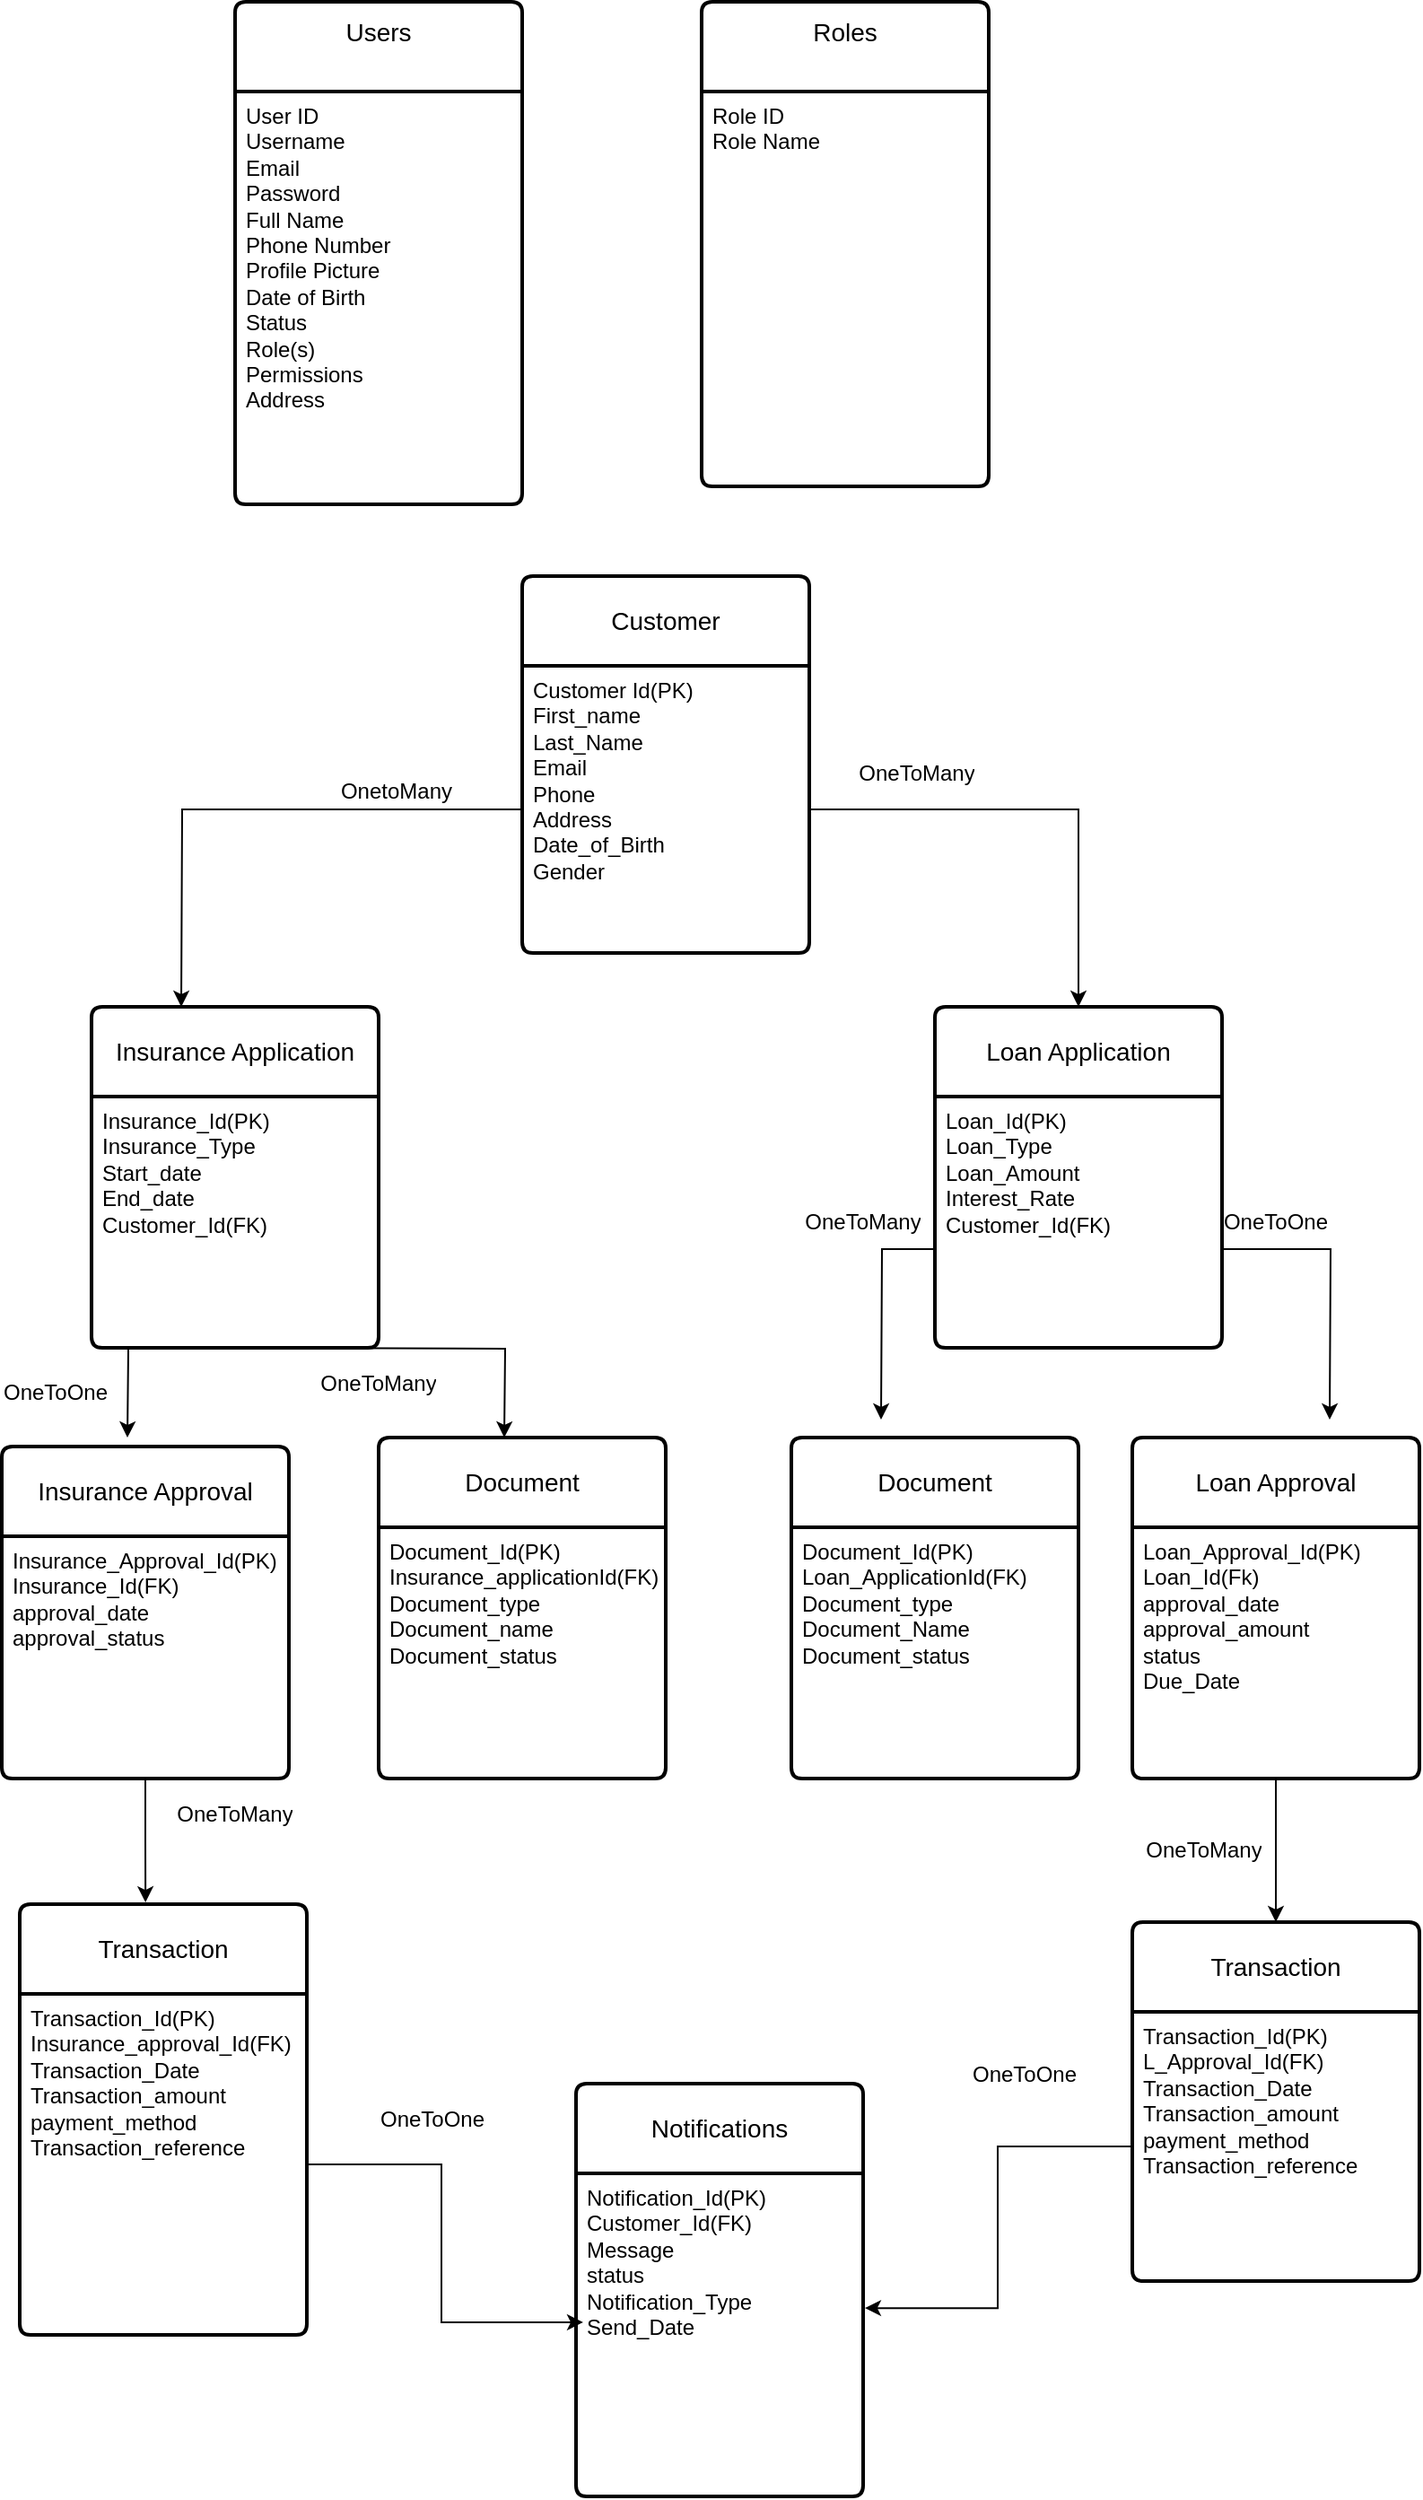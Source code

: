 <mxfile version="26.0.5">
  <diagram name="Page-1" id="lZM-yYQYriFztQueQset">
    <mxGraphModel dx="794" dy="1589" grid="1" gridSize="10" guides="1" tooltips="1" connect="1" arrows="1" fold="1" page="1" pageScale="1" pageWidth="827" pageHeight="1169" math="0" shadow="0">
      <root>
        <mxCell id="0" />
        <mxCell id="1" parent="0" />
        <mxCell id="xCYvF6q1Z4s7tQrL5I1I-10" value="Customer" style="swimlane;childLayout=stackLayout;horizontal=1;startSize=50;horizontalStack=0;rounded=1;fontSize=14;fontStyle=0;strokeWidth=2;resizeParent=0;resizeLast=1;shadow=0;dashed=0;align=center;arcSize=4;whiteSpace=wrap;html=1;" parent="1" vertex="1">
          <mxGeometry x="310" y="40" width="160" height="210" as="geometry" />
        </mxCell>
        <mxCell id="xCYvF6q1Z4s7tQrL5I1I-11" value="Customer Id(PK)&lt;div&gt;First_name&lt;br&gt;Last_Name&lt;br&gt;Email&lt;/div&gt;&lt;div&gt;Phone&lt;/div&gt;&lt;div&gt;Address&lt;/div&gt;&lt;div&gt;Date_of_Birth&lt;/div&gt;&lt;div&gt;Gender&lt;/div&gt;&lt;div&gt;&lt;br&gt;&lt;/div&gt;" style="align=left;strokeColor=none;fillColor=none;spacingLeft=4;fontSize=12;verticalAlign=top;resizable=0;rotatable=0;part=1;html=1;" parent="xCYvF6q1Z4s7tQrL5I1I-10" vertex="1">
          <mxGeometry y="50" width="160" height="160" as="geometry" />
        </mxCell>
        <mxCell id="xCYvF6q1Z4s7tQrL5I1I-14" value="Loan Application" style="swimlane;childLayout=stackLayout;horizontal=1;startSize=50;horizontalStack=0;rounded=1;fontSize=14;fontStyle=0;strokeWidth=2;resizeParent=0;resizeLast=1;shadow=0;dashed=0;align=center;arcSize=4;whiteSpace=wrap;html=1;" parent="1" vertex="1">
          <mxGeometry x="540" y="280" width="160" height="190" as="geometry" />
        </mxCell>
        <mxCell id="xCYvF6q1Z4s7tQrL5I1I-15" value="Loan_Id(PK)&lt;div&gt;Loan_Type&lt;/div&gt;&lt;div&gt;Loan_Amount&lt;/div&gt;&lt;div&gt;Interest_Rate&lt;/div&gt;&lt;div&gt;Customer_Id(FK)&lt;/div&gt;" style="align=left;strokeColor=none;fillColor=none;spacingLeft=4;fontSize=12;verticalAlign=top;resizable=0;rotatable=0;part=1;html=1;" parent="xCYvF6q1Z4s7tQrL5I1I-14" vertex="1">
          <mxGeometry y="50" width="160" height="170" as="geometry" />
        </mxCell>
        <UserObject label="%name% Text" placeholders="1" name="Variable" id="xCYvF6q1Z4s7tQrL5I1I-34">
          <mxCell style="text;html=1;strokeColor=none;fillColor=none;align=center;verticalAlign=middle;whiteSpace=wrap;overflow=hidden;" parent="xCYvF6q1Z4s7tQrL5I1I-14" vertex="1">
            <mxGeometry y="220" width="160" height="-30" as="geometry" />
          </mxCell>
        </UserObject>
        <UserObject label="OnetoMany" placeholders="1" name="Variable" id="xCYvF6q1Z4s7tQrL5I1I-31">
          <mxCell style="text;html=1;strokeColor=none;fillColor=none;align=center;verticalAlign=middle;whiteSpace=wrap;overflow=hidden;" parent="1" vertex="1">
            <mxGeometry x="200" y="150" width="80" height="20" as="geometry" />
          </mxCell>
        </UserObject>
        <mxCell id="xCYvF6q1Z4s7tQrL5I1I-37" value="" style="endArrow=classic;html=1;rounded=0;" parent="1" edge="1">
          <mxGeometry width="50" height="50" relative="1" as="geometry">
            <mxPoint x="120" y="250" as="sourcePoint" />
            <mxPoint x="120" y="250" as="targetPoint" />
          </mxGeometry>
        </mxCell>
        <mxCell id="xCYvF6q1Z4s7tQrL5I1I-67" value="Loan Approval" style="swimlane;childLayout=stackLayout;horizontal=1;startSize=50;horizontalStack=0;rounded=1;fontSize=14;fontStyle=0;strokeWidth=2;resizeParent=0;resizeLast=1;shadow=0;dashed=0;align=center;arcSize=4;whiteSpace=wrap;html=1;" parent="1" vertex="1">
          <mxGeometry x="650" y="520" width="160" height="190" as="geometry" />
        </mxCell>
        <mxCell id="xCYvF6q1Z4s7tQrL5I1I-68" value="Loan_Approval_Id(PK)&lt;div&gt;Loan_Id(Fk)&lt;/div&gt;&lt;div&gt;approval_date&lt;/div&gt;&lt;div&gt;approval_amount&lt;/div&gt;&lt;div&gt;status&lt;/div&gt;&lt;div&gt;Due_Date&lt;/div&gt;" style="align=left;strokeColor=none;fillColor=none;spacingLeft=4;fontSize=12;verticalAlign=top;resizable=0;rotatable=0;part=1;html=1;" parent="xCYvF6q1Z4s7tQrL5I1I-67" vertex="1">
          <mxGeometry y="50" width="160" height="140" as="geometry" />
        </mxCell>
        <UserObject label="OneToMany" placeholders="1" name="Variable" id="xCYvF6q1Z4s7tQrL5I1I-76">
          <mxCell style="text;html=1;strokeColor=none;fillColor=none;align=center;verticalAlign=middle;whiteSpace=wrap;overflow=hidden;" parent="1" vertex="1">
            <mxGeometry x="490" y="140" width="80" height="20" as="geometry" />
          </mxCell>
        </UserObject>
        <UserObject label="OneToOne" placeholders="1" name="Variable" id="xCYvF6q1Z4s7tQrL5I1I-77">
          <mxCell style="text;html=1;strokeColor=none;fillColor=none;align=center;verticalAlign=middle;whiteSpace=wrap;overflow=hidden;" parent="1" vertex="1">
            <mxGeometry x="690" y="390" width="80" height="20" as="geometry" />
          </mxCell>
        </UserObject>
        <mxCell id="xCYvF6q1Z4s7tQrL5I1I-79" value="Document" style="swimlane;childLayout=stackLayout;horizontal=1;startSize=50;horizontalStack=0;rounded=1;fontSize=14;fontStyle=0;strokeWidth=2;resizeParent=0;resizeLast=1;shadow=0;dashed=0;align=center;arcSize=4;whiteSpace=wrap;html=1;" parent="1" vertex="1">
          <mxGeometry x="460" y="520" width="160" height="190" as="geometry" />
        </mxCell>
        <mxCell id="xCYvF6q1Z4s7tQrL5I1I-80" value="Document_Id(PK)&lt;div&gt;Loan_ApplicationId(FK)&lt;/div&gt;&lt;div&gt;Document_type&lt;/div&gt;&lt;div&gt;Document_Name&lt;/div&gt;&lt;div&gt;Document_status&lt;/div&gt;&lt;div&gt;&lt;br&gt;&lt;/div&gt;" style="align=left;strokeColor=none;fillColor=none;spacingLeft=4;fontSize=12;verticalAlign=top;resizable=0;rotatable=0;part=1;html=1;" parent="xCYvF6q1Z4s7tQrL5I1I-79" vertex="1">
          <mxGeometry y="50" width="160" height="140" as="geometry" />
        </mxCell>
        <UserObject label="OneToMany" placeholders="1" name="Variable" id="xCYvF6q1Z4s7tQrL5I1I-82">
          <mxCell style="text;html=1;strokeColor=none;fillColor=none;align=center;verticalAlign=middle;whiteSpace=wrap;overflow=hidden;" parent="1" vertex="1">
            <mxGeometry x="460" y="390" width="80" height="20" as="geometry" />
          </mxCell>
        </UserObject>
        <mxCell id="xCYvF6q1Z4s7tQrL5I1I-93" value="Transaction" style="swimlane;childLayout=stackLayout;horizontal=1;startSize=50;horizontalStack=0;rounded=1;fontSize=14;fontStyle=0;strokeWidth=2;resizeParent=0;resizeLast=1;shadow=0;dashed=0;align=center;arcSize=4;whiteSpace=wrap;html=1;" parent="1" vertex="1">
          <mxGeometry x="650" y="790" width="160" height="200" as="geometry" />
        </mxCell>
        <mxCell id="xCYvF6q1Z4s7tQrL5I1I-94" value="Transaction_Id(PK)&lt;div&gt;L_Approval_Id(FK)&lt;/div&gt;&lt;div&gt;Transaction_Date&lt;/div&gt;&lt;div&gt;Transaction_amount&lt;/div&gt;&lt;div&gt;payment_method&lt;/div&gt;&lt;div&gt;Transaction_reference&lt;/div&gt;&lt;div&gt;&lt;br&gt;&lt;/div&gt;&lt;div&gt;&lt;br&gt;&lt;/div&gt;" style="align=left;strokeColor=none;fillColor=none;spacingLeft=4;fontSize=12;verticalAlign=top;resizable=0;rotatable=0;part=1;html=1;" parent="xCYvF6q1Z4s7tQrL5I1I-93" vertex="1">
          <mxGeometry y="50" width="160" height="150" as="geometry" />
        </mxCell>
        <mxCell id="xCYvF6q1Z4s7tQrL5I1I-109" style="edgeStyle=orthogonalEdgeStyle;rounded=0;orthogonalLoop=1;jettySize=auto;html=1;exitX=0.5;exitY=1;exitDx=0;exitDy=0;" parent="1" edge="1">
          <mxGeometry relative="1" as="geometry">
            <mxPoint x="120" y="470" as="sourcePoint" />
            <mxPoint x="90" y="520" as="targetPoint" />
          </mxGeometry>
        </mxCell>
        <mxCell id="xCYvF6q1Z4s7tQrL5I1I-128" style="edgeStyle=orthogonalEdgeStyle;rounded=0;orthogonalLoop=1;jettySize=auto;html=1;exitX=0.75;exitY=1;exitDx=0;exitDy=0;" parent="1" edge="1">
          <mxGeometry relative="1" as="geometry">
            <mxPoint x="160" y="470" as="sourcePoint" />
            <mxPoint x="300" y="520" as="targetPoint" />
          </mxGeometry>
        </mxCell>
        <mxCell id="xCYvF6q1Z4s7tQrL5I1I-118" style="edgeStyle=orthogonalEdgeStyle;rounded=0;orthogonalLoop=1;jettySize=auto;html=1;" parent="1" source="xCYvF6q1Z4s7tQrL5I1I-11" target="xCYvF6q1Z4s7tQrL5I1I-14" edge="1">
          <mxGeometry relative="1" as="geometry" />
        </mxCell>
        <mxCell id="xCYvF6q1Z4s7tQrL5I1I-120" style="edgeStyle=orthogonalEdgeStyle;rounded=0;orthogonalLoop=1;jettySize=auto;html=1;entryX=0.5;entryY=0;entryDx=0;entryDy=0;" parent="1" source="xCYvF6q1Z4s7tQrL5I1I-11" edge="1">
          <mxGeometry relative="1" as="geometry">
            <mxPoint x="120" y="280" as="targetPoint" />
          </mxGeometry>
        </mxCell>
        <mxCell id="xCYvF6q1Z4s7tQrL5I1I-126" style="edgeStyle=orthogonalEdgeStyle;rounded=0;orthogonalLoop=1;jettySize=auto;html=1;" parent="1" source="xCYvF6q1Z4s7tQrL5I1I-15" edge="1">
          <mxGeometry relative="1" as="geometry">
            <mxPoint x="760" y="510" as="targetPoint" />
          </mxGeometry>
        </mxCell>
        <mxCell id="xCYvF6q1Z4s7tQrL5I1I-127" style="edgeStyle=orthogonalEdgeStyle;rounded=0;orthogonalLoop=1;jettySize=auto;html=1;" parent="1" source="xCYvF6q1Z4s7tQrL5I1I-15" edge="1">
          <mxGeometry relative="1" as="geometry">
            <mxPoint x="510" y="510" as="targetPoint" />
          </mxGeometry>
        </mxCell>
        <UserObject label="OneToMany" placeholders="1" name="Variable" id="xCYvF6q1Z4s7tQrL5I1I-132">
          <mxCell style="text;html=1;strokeColor=none;fillColor=none;align=center;verticalAlign=middle;whiteSpace=wrap;overflow=hidden;" parent="1" vertex="1">
            <mxGeometry x="650" y="740" width="80" height="20" as="geometry" />
          </mxCell>
        </UserObject>
        <UserObject label="OneToMany" placeholders="1" name="Variable" id="xCYvF6q1Z4s7tQrL5I1I-133">
          <mxCell style="text;html=1;strokeColor=none;fillColor=none;align=center;verticalAlign=middle;whiteSpace=wrap;overflow=hidden;" parent="1" vertex="1">
            <mxGeometry x="190" y="480" width="80" height="20" as="geometry" />
          </mxCell>
        </UserObject>
        <UserObject label="OneToMany" placeholders="1" name="Variable" id="xCYvF6q1Z4s7tQrL5I1I-134">
          <mxCell style="text;html=1;strokeColor=none;fillColor=none;align=center;verticalAlign=middle;whiteSpace=wrap;overflow=hidden;" parent="1" vertex="1">
            <mxGeometry x="110" y="720" width="80" height="20" as="geometry" />
          </mxCell>
        </UserObject>
        <mxCell id="JjB-6R9gmHPUE7ohi-1O-2" value="Insurance Application" style="swimlane;childLayout=stackLayout;horizontal=1;startSize=50;horizontalStack=0;rounded=1;fontSize=14;fontStyle=0;strokeWidth=2;resizeParent=0;resizeLast=1;shadow=0;dashed=0;align=center;arcSize=4;whiteSpace=wrap;html=1;" vertex="1" parent="1">
          <mxGeometry x="70" y="280" width="160" height="190" as="geometry" />
        </mxCell>
        <mxCell id="JjB-6R9gmHPUE7ohi-1O-3" value="Insurance_Id(PK)&lt;div&gt;Insurance_Type&lt;/div&gt;&lt;div&gt;Start_date&lt;/div&gt;&lt;div&gt;End_date&lt;/div&gt;&lt;div&gt;Customer_Id(FK)&lt;/div&gt;&lt;div&gt;&lt;br&gt;&lt;/div&gt;" style="align=left;strokeColor=none;fillColor=none;spacingLeft=4;fontSize=12;verticalAlign=top;resizable=0;rotatable=0;part=1;html=1;" vertex="1" parent="JjB-6R9gmHPUE7ohi-1O-2">
          <mxGeometry y="50" width="160" height="140" as="geometry" />
        </mxCell>
        <mxCell id="JjB-6R9gmHPUE7ohi-1O-6" value="Document" style="swimlane;childLayout=stackLayout;horizontal=1;startSize=50;horizontalStack=0;rounded=1;fontSize=14;fontStyle=0;strokeWidth=2;resizeParent=0;resizeLast=1;shadow=0;dashed=0;align=center;arcSize=4;whiteSpace=wrap;html=1;" vertex="1" parent="1">
          <mxGeometry x="230" y="520" width="160" height="190" as="geometry" />
        </mxCell>
        <mxCell id="JjB-6R9gmHPUE7ohi-1O-7" value="Document_Id(PK)&lt;div&gt;Insurance_applicationId(FK)&lt;/div&gt;&lt;div&gt;Document_type&lt;/div&gt;&lt;div&gt;Document_name&lt;/div&gt;&lt;div&gt;Document_status&lt;/div&gt;" style="align=left;strokeColor=none;fillColor=none;spacingLeft=4;fontSize=12;verticalAlign=top;resizable=0;rotatable=0;part=1;html=1;" vertex="1" parent="JjB-6R9gmHPUE7ohi-1O-6">
          <mxGeometry y="50" width="160" height="140" as="geometry" />
        </mxCell>
        <mxCell id="JjB-6R9gmHPUE7ohi-1O-8" value="Insurance Approval" style="swimlane;childLayout=stackLayout;horizontal=1;startSize=50;horizontalStack=0;rounded=1;fontSize=14;fontStyle=0;strokeWidth=2;resizeParent=0;resizeLast=1;shadow=0;dashed=0;align=center;arcSize=4;whiteSpace=wrap;html=1;" vertex="1" parent="1">
          <mxGeometry x="20" y="525" width="160" height="185" as="geometry" />
        </mxCell>
        <mxCell id="JjB-6R9gmHPUE7ohi-1O-9" value="Insurance_Approval_Id(PK)&lt;div&gt;Insurance_Id(FK)&lt;/div&gt;&lt;div&gt;approval_date&lt;/div&gt;&lt;div&gt;approval_status&lt;/div&gt;&lt;div&gt;&lt;br&gt;&lt;/div&gt;" style="align=left;strokeColor=none;fillColor=none;spacingLeft=4;fontSize=12;verticalAlign=top;resizable=0;rotatable=0;part=1;html=1;" vertex="1" parent="JjB-6R9gmHPUE7ohi-1O-8">
          <mxGeometry y="50" width="160" height="135" as="geometry" />
        </mxCell>
        <mxCell id="JjB-6R9gmHPUE7ohi-1O-10" style="edgeStyle=orthogonalEdgeStyle;rounded=0;orthogonalLoop=1;jettySize=auto;html=1;exitX=0.5;exitY=1;exitDx=0;exitDy=0;entryX=0.438;entryY=-0.008;entryDx=0;entryDy=0;entryPerimeter=0;" edge="1" parent="1" source="JjB-6R9gmHPUE7ohi-1O-9">
          <mxGeometry relative="1" as="geometry">
            <mxPoint x="100.08" y="779.04" as="targetPoint" />
          </mxGeometry>
        </mxCell>
        <mxCell id="JjB-6R9gmHPUE7ohi-1O-11" value="Transaction" style="swimlane;childLayout=stackLayout;horizontal=1;startSize=50;horizontalStack=0;rounded=1;fontSize=14;fontStyle=0;strokeWidth=2;resizeParent=0;resizeLast=1;shadow=0;dashed=0;align=center;arcSize=4;whiteSpace=wrap;html=1;" vertex="1" parent="1">
          <mxGeometry x="30" y="780" width="160" height="240" as="geometry" />
        </mxCell>
        <mxCell id="JjB-6R9gmHPUE7ohi-1O-12" value="Transaction_Id(PK)&lt;div&gt;Insurance_approval_Id(FK)&lt;/div&gt;&lt;div&gt;Transaction_Date&lt;/div&gt;&lt;div&gt;Transaction_amount&lt;/div&gt;&lt;div&gt;payment_method&lt;/div&gt;&lt;div&gt;Transaction_reference&lt;/div&gt;" style="align=left;strokeColor=none;fillColor=none;spacingLeft=4;fontSize=12;verticalAlign=top;resizable=0;rotatable=0;part=1;html=1;" vertex="1" parent="JjB-6R9gmHPUE7ohi-1O-11">
          <mxGeometry y="50" width="160" height="190" as="geometry" />
        </mxCell>
        <mxCell id="JjB-6R9gmHPUE7ohi-1O-13" value="Notifications" style="swimlane;childLayout=stackLayout;horizontal=1;startSize=50;horizontalStack=0;rounded=1;fontSize=14;fontStyle=0;strokeWidth=2;resizeParent=0;resizeLast=1;shadow=0;dashed=0;align=center;arcSize=4;whiteSpace=wrap;html=1;" vertex="1" parent="1">
          <mxGeometry x="340" y="880" width="160" height="230" as="geometry" />
        </mxCell>
        <mxCell id="JjB-6R9gmHPUE7ohi-1O-14" value="Notification_Id(PK)&lt;div&gt;Customer_Id(FK)&lt;/div&gt;&lt;div&gt;Message&lt;/div&gt;&lt;div&gt;status&lt;/div&gt;&lt;div&gt;Notification_Type&lt;/div&gt;&lt;div&gt;Send_Date&lt;/div&gt;" style="align=left;strokeColor=none;fillColor=none;spacingLeft=4;fontSize=12;verticalAlign=top;resizable=0;rotatable=0;part=1;html=1;" vertex="1" parent="JjB-6R9gmHPUE7ohi-1O-13">
          <mxGeometry y="50" width="160" height="180" as="geometry" />
        </mxCell>
        <mxCell id="JjB-6R9gmHPUE7ohi-1O-16" value="OneToOne" style="text;html=1;align=center;verticalAlign=middle;whiteSpace=wrap;rounded=0;" vertex="1" parent="1">
          <mxGeometry x="20" y="480" width="60" height="30" as="geometry" />
        </mxCell>
        <mxCell id="JjB-6R9gmHPUE7ohi-1O-19" style="edgeStyle=orthogonalEdgeStyle;rounded=0;orthogonalLoop=1;jettySize=auto;html=1;exitX=1;exitY=0.5;exitDx=0;exitDy=0;entryX=0.025;entryY=0.461;entryDx=0;entryDy=0;entryPerimeter=0;" edge="1" parent="1" source="JjB-6R9gmHPUE7ohi-1O-12" target="JjB-6R9gmHPUE7ohi-1O-14">
          <mxGeometry relative="1" as="geometry" />
        </mxCell>
        <mxCell id="JjB-6R9gmHPUE7ohi-1O-20" style="edgeStyle=orthogonalEdgeStyle;rounded=0;orthogonalLoop=1;jettySize=auto;html=1;exitX=0;exitY=0.5;exitDx=0;exitDy=0;entryX=1.006;entryY=0.417;entryDx=0;entryDy=0;entryPerimeter=0;" edge="1" parent="1" source="xCYvF6q1Z4s7tQrL5I1I-94" target="JjB-6R9gmHPUE7ohi-1O-14">
          <mxGeometry relative="1" as="geometry" />
        </mxCell>
        <mxCell id="JjB-6R9gmHPUE7ohi-1O-21" style="edgeStyle=orthogonalEdgeStyle;rounded=0;orthogonalLoop=1;jettySize=auto;html=1;exitX=0.5;exitY=1;exitDx=0;exitDy=0;entryX=0.5;entryY=0;entryDx=0;entryDy=0;" edge="1" parent="1" source="xCYvF6q1Z4s7tQrL5I1I-68" target="xCYvF6q1Z4s7tQrL5I1I-93">
          <mxGeometry relative="1" as="geometry" />
        </mxCell>
        <mxCell id="JjB-6R9gmHPUE7ohi-1O-22" value="OneToOne" style="text;html=1;align=center;verticalAlign=middle;whiteSpace=wrap;rounded=0;" vertex="1" parent="1">
          <mxGeometry x="560" y="860" width="60" height="30" as="geometry" />
        </mxCell>
        <mxCell id="JjB-6R9gmHPUE7ohi-1O-23" value="OneToOne" style="text;html=1;align=center;verticalAlign=middle;whiteSpace=wrap;rounded=0;" vertex="1" parent="1">
          <mxGeometry x="230" y="885" width="60" height="30" as="geometry" />
        </mxCell>
        <mxCell id="JjB-6R9gmHPUE7ohi-1O-27" value="Users&lt;div&gt;&lt;br&gt;&lt;/div&gt;" style="swimlane;childLayout=stackLayout;horizontal=1;startSize=50;horizontalStack=0;rounded=1;fontSize=14;fontStyle=0;strokeWidth=2;resizeParent=0;resizeLast=1;shadow=0;dashed=0;align=center;arcSize=4;whiteSpace=wrap;html=1;" vertex="1" parent="1">
          <mxGeometry x="150" y="-280" width="160" height="280" as="geometry" />
        </mxCell>
        <mxCell id="JjB-6R9gmHPUE7ohi-1O-28" value="User ID&lt;div&gt;Username&lt;/div&gt;&lt;div&gt;Email&lt;/div&gt;&lt;div&gt;Password&lt;/div&gt;&lt;div&gt;Full Name&lt;/div&gt;&lt;div&gt;Phone Number&lt;/div&gt;&lt;div&gt;Profile Picture&lt;/div&gt;&lt;div&gt;Date of Birth&lt;/div&gt;&lt;div&gt;Status&lt;/div&gt;&lt;div&gt;Role(s)&lt;/div&gt;&lt;div&gt;Permissions&lt;/div&gt;&lt;div&gt;Address&lt;/div&gt;&lt;div&gt;&lt;br&gt;&lt;/div&gt;" style="align=left;strokeColor=none;fillColor=none;spacingLeft=4;fontSize=12;verticalAlign=top;resizable=0;rotatable=0;part=1;html=1;" vertex="1" parent="JjB-6R9gmHPUE7ohi-1O-27">
          <mxGeometry y="50" width="160" height="230" as="geometry" />
        </mxCell>
        <mxCell id="JjB-6R9gmHPUE7ohi-1O-29" value="Roles&lt;div&gt;&lt;br&gt;&lt;/div&gt;" style="swimlane;childLayout=stackLayout;horizontal=1;startSize=50;horizontalStack=0;rounded=1;fontSize=14;fontStyle=0;strokeWidth=2;resizeParent=0;resizeLast=1;shadow=0;dashed=0;align=center;arcSize=4;whiteSpace=wrap;html=1;" vertex="1" parent="1">
          <mxGeometry x="410" y="-280" width="160" height="270" as="geometry" />
        </mxCell>
        <mxCell id="JjB-6R9gmHPUE7ohi-1O-30" value="Role ID&lt;div&gt;Role Name&lt;br&gt;&lt;div&gt;&lt;br&gt;&lt;/div&gt;&lt;/div&gt;" style="align=left;strokeColor=none;fillColor=none;spacingLeft=4;fontSize=12;verticalAlign=top;resizable=0;rotatable=0;part=1;html=1;" vertex="1" parent="JjB-6R9gmHPUE7ohi-1O-29">
          <mxGeometry y="50" width="160" height="220" as="geometry" />
        </mxCell>
      </root>
    </mxGraphModel>
  </diagram>
</mxfile>
